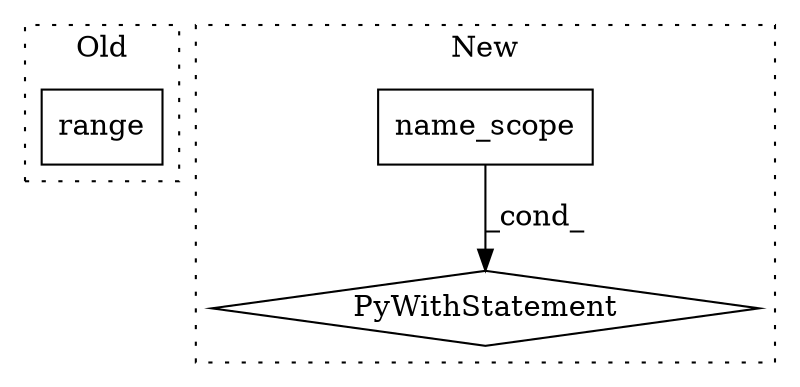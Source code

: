 digraph G {
subgraph cluster0 {
1 [label="range" a="32" s="1800,1829" l="6,1" shape="box"];
label = "Old";
style="dotted";
}
subgraph cluster1 {
2 [label="name_scope" a="32" s="1707" l="12" shape="box"];
3 [label="PyWithStatement" a="104" s="1691,1719" l="10,2" shape="diamond"];
label = "New";
style="dotted";
}
2 -> 3 [label="_cond_"];
}